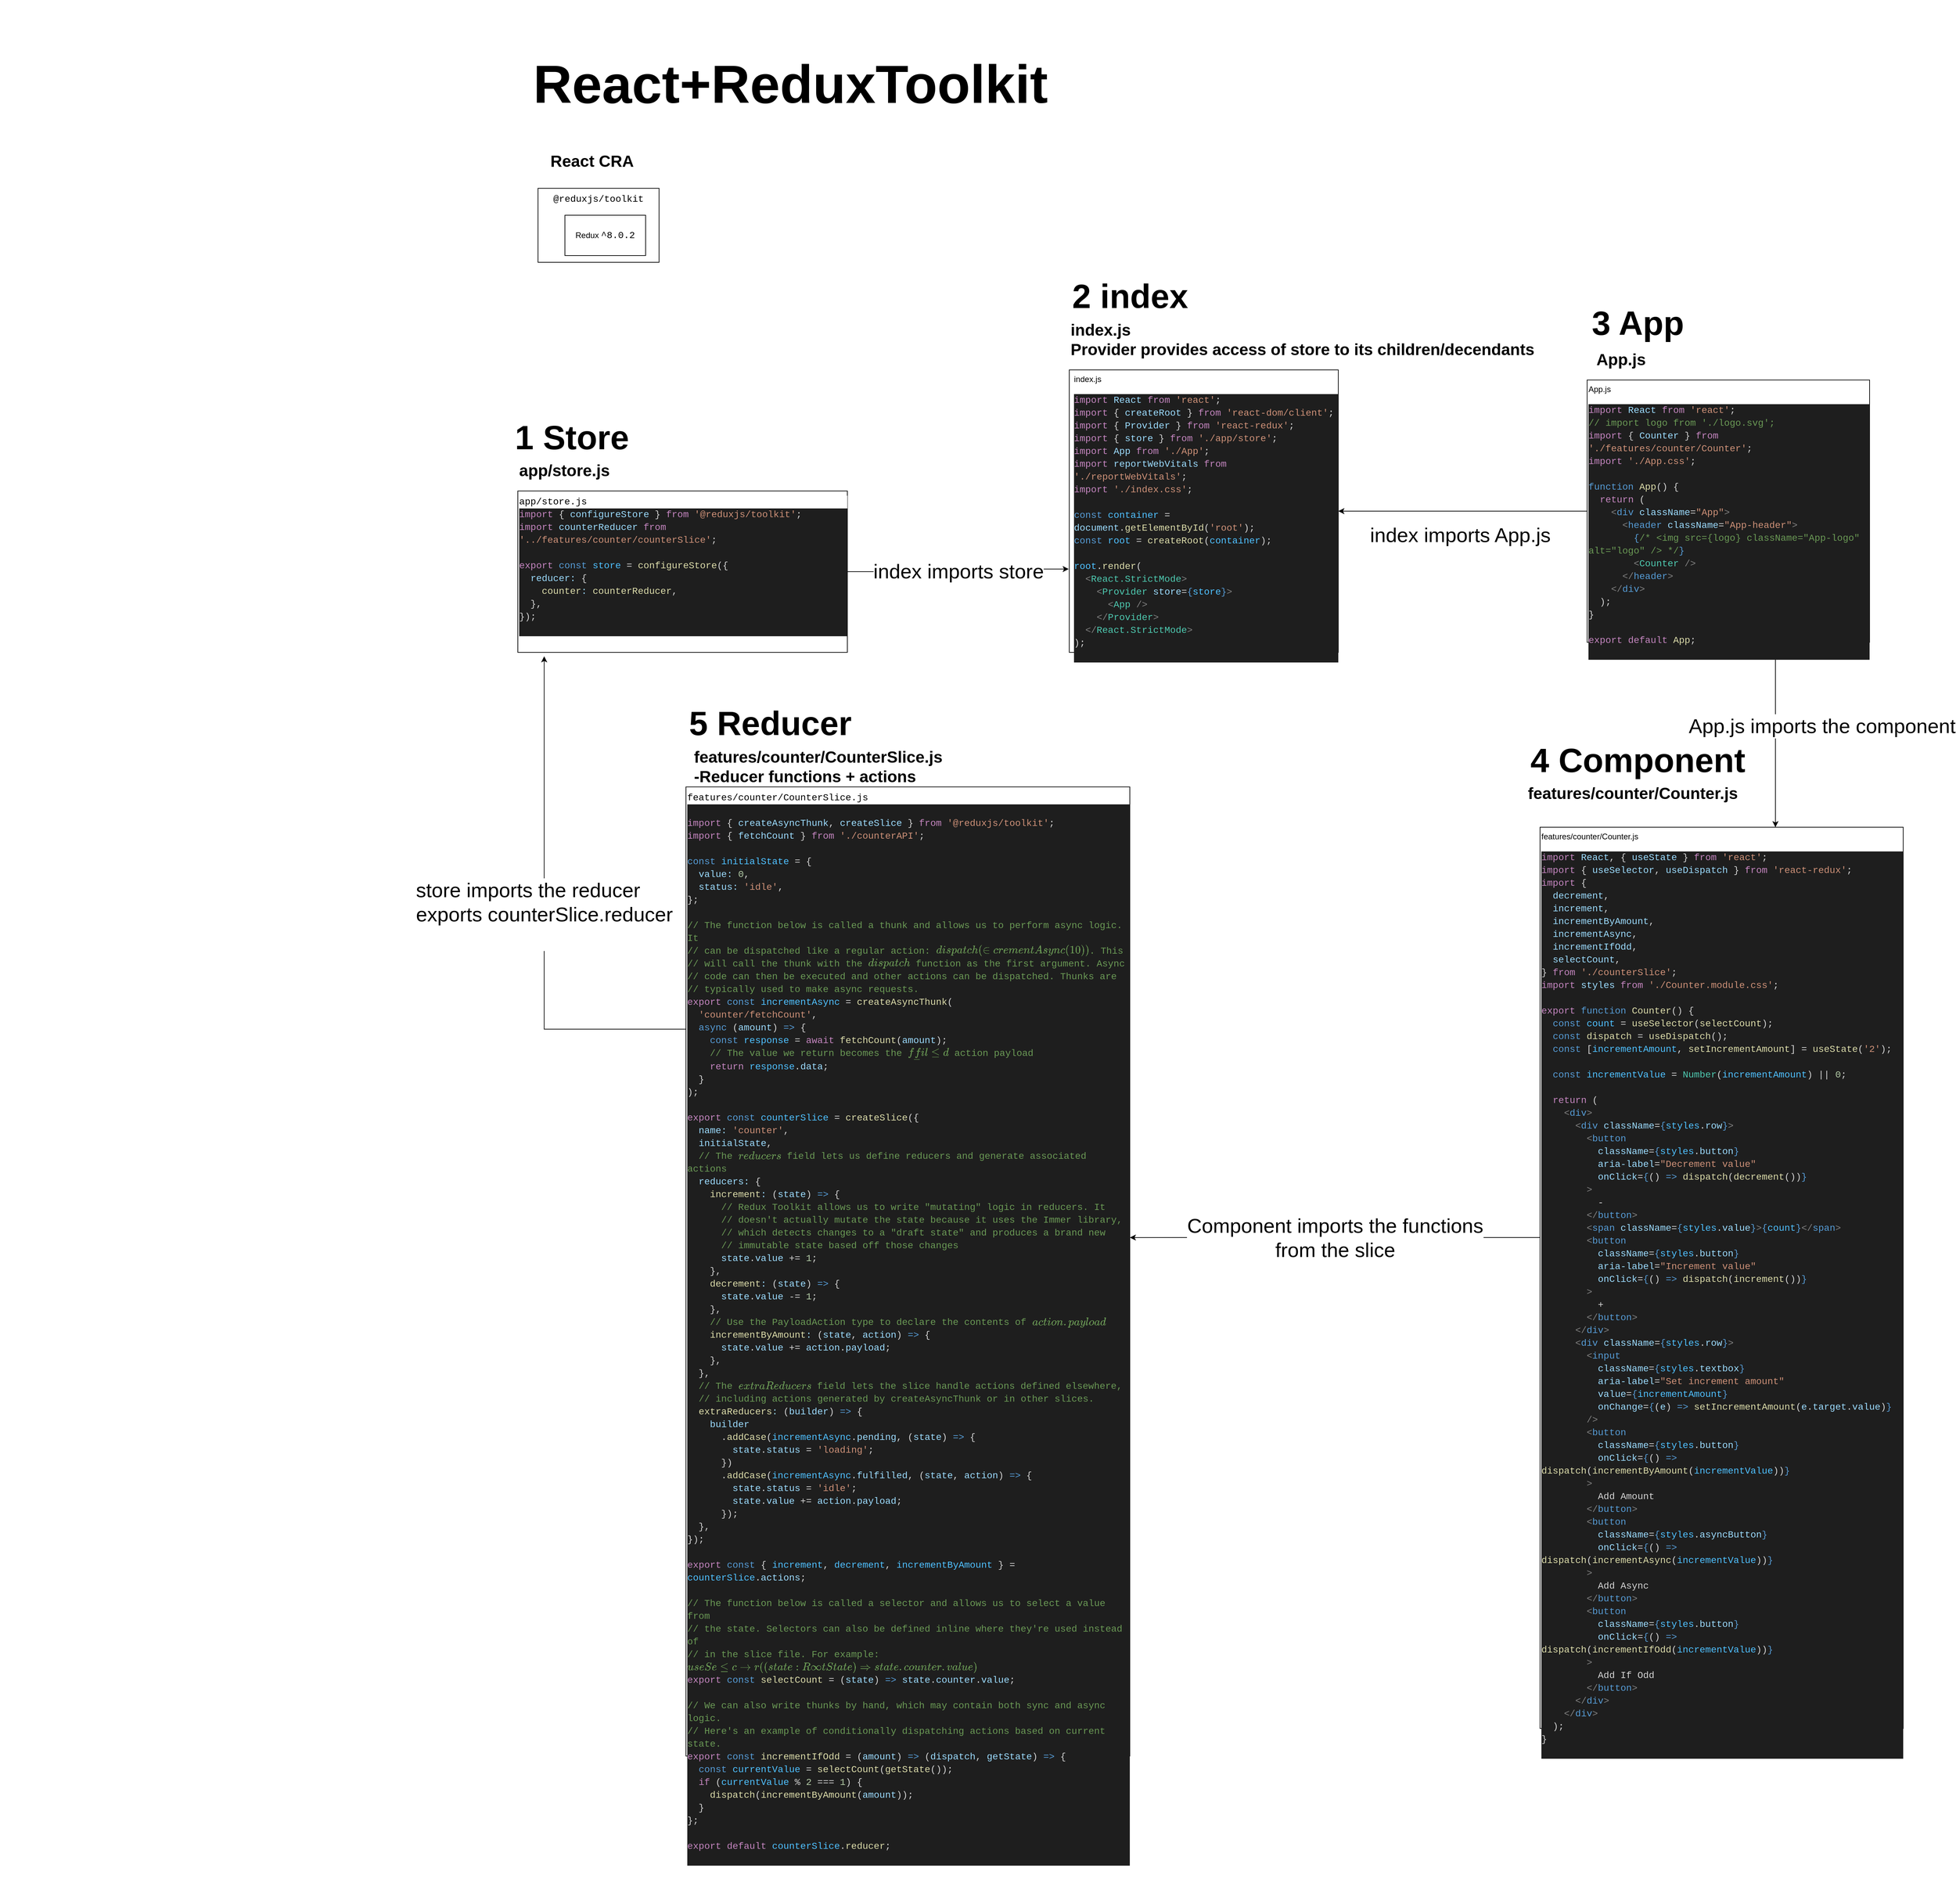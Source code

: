 <mxfile version="20.3.0" type="device"><diagram id="AkKhJlHCNJwqm_19Wb8n" name="Page-1"><mxGraphModel dx="6010" dy="3237" grid="1" gridSize="10" guides="1" tooltips="1" connect="1" arrows="1" fold="1" page="1" pageScale="1" pageWidth="850" pageHeight="1100" math="0" shadow="0"><root><mxCell id="0"/><mxCell id="1" parent="0"/><mxCell id="eiLhoQAPdEOSG7KWL-Yc-6" value="&lt;font style=&quot;font-size: 30px;&quot;&gt;index imports App.js&lt;/font&gt;" style="edgeStyle=orthogonalEdgeStyle;rounded=0;orthogonalLoop=1;jettySize=auto;html=1;startArrow=classic;startFill=1;endArrow=none;endFill=0;" parent="1" source="cc8IfsQNytGJrYpBVZ3m-1" target="eiLhoQAPdEOSG7KWL-Yc-4" edge="1"><mxGeometry x="-0.017" y="-35" relative="1" as="geometry"><mxPoint x="-1" as="offset"/></mxGeometry></mxCell><mxCell id="cc8IfsQNytGJrYpBVZ3m-1" value="index.js&lt;br&gt;&lt;br&gt;&lt;div style=&quot;color: rgb(212, 212, 212); background-color: rgb(30, 30, 30); font-family: Consolas, &amp;quot;Courier New&amp;quot;, monospace; font-size: 14px; line-height: 19px;&quot;&gt;&lt;div&gt;&lt;span style=&quot;color: #c586c0;&quot;&gt;import&lt;/span&gt; &lt;span style=&quot;color: #9cdcfe;&quot;&gt;React&lt;/span&gt; &lt;span style=&quot;color: #c586c0;&quot;&gt;from&lt;/span&gt; &lt;span style=&quot;color: #ce9178;&quot;&gt;'react'&lt;/span&gt;;&lt;/div&gt;&lt;div&gt;&lt;span style=&quot;color: #c586c0;&quot;&gt;import&lt;/span&gt; { &lt;span style=&quot;color: #9cdcfe;&quot;&gt;createRoot&lt;/span&gt; } &lt;span style=&quot;color: #c586c0;&quot;&gt;from&lt;/span&gt; &lt;span style=&quot;color: #ce9178;&quot;&gt;'react-dom/client'&lt;/span&gt;;&lt;/div&gt;&lt;div&gt;&lt;span style=&quot;color: #c586c0;&quot;&gt;import&lt;/span&gt; { &lt;span style=&quot;color: #9cdcfe;&quot;&gt;Provider&lt;/span&gt; } &lt;span style=&quot;color: #c586c0;&quot;&gt;from&lt;/span&gt; &lt;span style=&quot;color: #ce9178;&quot;&gt;'react-redux'&lt;/span&gt;;&lt;/div&gt;&lt;div&gt;&lt;span style=&quot;color: #c586c0;&quot;&gt;import&lt;/span&gt; { &lt;span style=&quot;color: #9cdcfe;&quot;&gt;store&lt;/span&gt; } &lt;span style=&quot;color: #c586c0;&quot;&gt;from&lt;/span&gt; &lt;span style=&quot;color: #ce9178;&quot;&gt;'./app/store'&lt;/span&gt;;&lt;/div&gt;&lt;div&gt;&lt;span style=&quot;color: #c586c0;&quot;&gt;import&lt;/span&gt; &lt;span style=&quot;color: #9cdcfe;&quot;&gt;App&lt;/span&gt; &lt;span style=&quot;color: #c586c0;&quot;&gt;from&lt;/span&gt; &lt;span style=&quot;color: #ce9178;&quot;&gt;'./App'&lt;/span&gt;;&lt;/div&gt;&lt;div&gt;&lt;span style=&quot;color: #c586c0;&quot;&gt;import&lt;/span&gt; &lt;span style=&quot;color: #9cdcfe;&quot;&gt;reportWebVitals&lt;/span&gt; &lt;span style=&quot;color: #c586c0;&quot;&gt;from&lt;/span&gt; &lt;span style=&quot;color: #ce9178;&quot;&gt;'./reportWebVitals'&lt;/span&gt;;&lt;/div&gt;&lt;div&gt;&lt;span style=&quot;color: #c586c0;&quot;&gt;import&lt;/span&gt; &lt;span style=&quot;color: #ce9178;&quot;&gt;'./index.css'&lt;/span&gt;;&lt;/div&gt;&lt;br&gt;&lt;div&gt;&lt;span style=&quot;color: #569cd6;&quot;&gt;const&lt;/span&gt; &lt;span style=&quot;color: #4fc1ff;&quot;&gt;container&lt;/span&gt; = &lt;span style=&quot;color: #9cdcfe;&quot;&gt;document&lt;/span&gt;.&lt;span style=&quot;color: #dcdcaa;&quot;&gt;getElementById&lt;/span&gt;(&lt;span style=&quot;color: #ce9178;&quot;&gt;'root'&lt;/span&gt;);&lt;/div&gt;&lt;div&gt;&lt;span style=&quot;color: #569cd6;&quot;&gt;const&lt;/span&gt; &lt;span style=&quot;color: #4fc1ff;&quot;&gt;root&lt;/span&gt; = &lt;span style=&quot;color: #dcdcaa;&quot;&gt;createRoot&lt;/span&gt;(&lt;span style=&quot;color: #4fc1ff;&quot;&gt;container&lt;/span&gt;);&lt;/div&gt;&lt;br&gt;&lt;div&gt;&lt;span style=&quot;color: #4fc1ff;&quot;&gt;root&lt;/span&gt;.&lt;span style=&quot;color: #dcdcaa;&quot;&gt;render&lt;/span&gt;(&lt;/div&gt;&lt;div&gt;&amp;nbsp; &lt;span style=&quot;color: #808080;&quot;&gt;&amp;lt;&lt;/span&gt;&lt;span style=&quot;color: #4ec9b0;&quot;&gt;React.StrictMode&lt;/span&gt;&lt;span style=&quot;color: #808080;&quot;&gt;&amp;gt;&lt;/span&gt;&lt;/div&gt;&lt;div&gt;&amp;nbsp; &amp;nbsp; &lt;span style=&quot;color: #808080;&quot;&gt;&amp;lt;&lt;/span&gt;&lt;span style=&quot;color: #4ec9b0;&quot;&gt;Provider&lt;/span&gt; &lt;span style=&quot;color: #9cdcfe;&quot;&gt;store&lt;/span&gt;=&lt;span style=&quot;color: #569cd6;&quot;&gt;{&lt;/span&gt;&lt;span style=&quot;color: #4fc1ff;&quot;&gt;store&lt;/span&gt;&lt;span style=&quot;color: #569cd6;&quot;&gt;}&lt;/span&gt;&lt;span style=&quot;color: #808080;&quot;&gt;&amp;gt;&lt;/span&gt;&lt;/div&gt;&lt;div&gt;&amp;nbsp; &amp;nbsp; &amp;nbsp; &lt;span style=&quot;color: #808080;&quot;&gt;&amp;lt;&lt;/span&gt;&lt;span style=&quot;color: #4ec9b0;&quot;&gt;App&lt;/span&gt; &lt;span style=&quot;color: #808080;&quot;&gt;/&amp;gt;&lt;/span&gt;&lt;/div&gt;&lt;div&gt;&amp;nbsp; &amp;nbsp; &lt;span style=&quot;color: #808080;&quot;&gt;&amp;lt;/&lt;/span&gt;&lt;span style=&quot;color: #4ec9b0;&quot;&gt;Provider&lt;/span&gt;&lt;span style=&quot;color: #808080;&quot;&gt;&amp;gt;&lt;/span&gt;&lt;/div&gt;&lt;div&gt;&amp;nbsp; &lt;span style=&quot;color: #808080;&quot;&gt;&amp;lt;/&lt;/span&gt;&lt;span style=&quot;color: #4ec9b0;&quot;&gt;React.StrictMode&lt;/span&gt;&lt;span style=&quot;color: #808080;&quot;&gt;&amp;gt;&lt;/span&gt;&lt;/div&gt;&lt;div&gt;);&lt;/div&gt;&lt;br&gt;&lt;/div&gt;" style="rounded=0;whiteSpace=wrap;html=1;verticalAlign=top;align=left;spacingLeft=5;" parent="1" vertex="1"><mxGeometry x="-630" y="350" width="400" height="420" as="geometry"/></mxCell><mxCell id="eiLhoQAPdEOSG7KWL-Yc-8" value="&lt;font style=&quot;font-size: 30px;&quot;&gt;App.js imports the component&lt;/font&gt;" style="edgeStyle=orthogonalEdgeStyle;rounded=0;orthogonalLoop=1;jettySize=auto;html=1;exitX=0.652;exitY=1.001;exitDx=0;exitDy=0;exitPerimeter=0;" parent="1" source="eiLhoQAPdEOSG7KWL-Yc-4" target="eiLhoQAPdEOSG7KWL-Yc-7" edge="1"><mxGeometry x="-0.081" y="69" relative="1" as="geometry"><mxPoint x="200" y="770" as="sourcePoint"/><mxPoint x="200" y="870" as="targetPoint"/><Array as="points"><mxPoint x="420" y="760"/></Array><mxPoint y="1" as="offset"/></mxGeometry></mxCell><mxCell id="eiLhoQAPdEOSG7KWL-Yc-4" value="App.js&lt;br&gt;&lt;br&gt;&lt;div style=&quot;color: rgb(212, 212, 212); background-color: rgb(30, 30, 30); font-family: Consolas, &amp;quot;Courier New&amp;quot;, monospace; font-weight: normal; font-size: 14px; line-height: 19px;&quot;&gt;&lt;div&gt;&lt;span style=&quot;color: #c586c0;&quot;&gt;import&lt;/span&gt;&lt;span style=&quot;color: #d4d4d4;&quot;&gt; &lt;/span&gt;&lt;span style=&quot;color: #9cdcfe;&quot;&gt;React&lt;/span&gt;&lt;span style=&quot;color: #d4d4d4;&quot;&gt; &lt;/span&gt;&lt;span style=&quot;color: #c586c0;&quot;&gt;from&lt;/span&gt;&lt;span style=&quot;color: #d4d4d4;&quot;&gt; &lt;/span&gt;&lt;span style=&quot;color: #ce9178;&quot;&gt;'react'&lt;/span&gt;&lt;span style=&quot;color: #d4d4d4;&quot;&gt;;&lt;/span&gt;&lt;/div&gt;&lt;div&gt;&lt;span style=&quot;color: #6a9955;&quot;&gt;// import logo from './logo.svg';&lt;/span&gt;&lt;/div&gt;&lt;div&gt;&lt;span style=&quot;color: #c586c0;&quot;&gt;import&lt;/span&gt;&lt;span style=&quot;color: #d4d4d4;&quot;&gt; { &lt;/span&gt;&lt;span style=&quot;color: #9cdcfe;&quot;&gt;Counter&lt;/span&gt;&lt;span style=&quot;color: #d4d4d4;&quot;&gt; } &lt;/span&gt;&lt;span style=&quot;color: #c586c0;&quot;&gt;from&lt;/span&gt;&lt;span style=&quot;color: #d4d4d4;&quot;&gt; &lt;/span&gt;&lt;span style=&quot;color: #ce9178;&quot;&gt;'./features/counter/Counter'&lt;/span&gt;&lt;span style=&quot;color: #d4d4d4;&quot;&gt;;&lt;/span&gt;&lt;/div&gt;&lt;div&gt;&lt;span style=&quot;color: #c586c0;&quot;&gt;import&lt;/span&gt;&lt;span style=&quot;color: #d4d4d4;&quot;&gt; &lt;/span&gt;&lt;span style=&quot;color: #ce9178;&quot;&gt;'./App.css'&lt;/span&gt;&lt;span style=&quot;color: #d4d4d4;&quot;&gt;;&lt;/span&gt;&lt;/div&gt;&lt;br&gt;&lt;div&gt;&lt;span style=&quot;color: #569cd6;&quot;&gt;function&lt;/span&gt;&lt;span style=&quot;color: #d4d4d4;&quot;&gt; &lt;/span&gt;&lt;span style=&quot;color: #dcdcaa;&quot;&gt;App&lt;/span&gt;&lt;span style=&quot;color: #d4d4d4;&quot;&gt;() {&lt;/span&gt;&lt;/div&gt;&lt;div&gt;&lt;span style=&quot;color: #d4d4d4;&quot;&gt;&amp;nbsp; &lt;/span&gt;&lt;span style=&quot;color: #c586c0;&quot;&gt;return&lt;/span&gt;&lt;span style=&quot;color: #d4d4d4;&quot;&gt; (&lt;/span&gt;&lt;/div&gt;&lt;div&gt;&lt;span style=&quot;color: #d4d4d4;&quot;&gt;&amp;nbsp; &amp;nbsp; &lt;/span&gt;&lt;span style=&quot;color: #808080;&quot;&gt;&amp;lt;&lt;/span&gt;&lt;span style=&quot;color: #569cd6;&quot;&gt;div&lt;/span&gt;&lt;span style=&quot;color: #d4d4d4;&quot;&gt; &lt;/span&gt;&lt;span style=&quot;color: #9cdcfe;&quot;&gt;className&lt;/span&gt;&lt;span style=&quot;color: #d4d4d4;&quot;&gt;=&lt;/span&gt;&lt;span style=&quot;color: #ce9178;&quot;&gt;&quot;App&quot;&lt;/span&gt;&lt;span style=&quot;color: #808080;&quot;&gt;&amp;gt;&lt;/span&gt;&lt;/div&gt;&lt;div&gt;&lt;span style=&quot;color: #d4d4d4;&quot;&gt;&amp;nbsp; &amp;nbsp; &amp;nbsp; &lt;/span&gt;&lt;span style=&quot;color: #808080;&quot;&gt;&amp;lt;&lt;/span&gt;&lt;span style=&quot;color: #569cd6;&quot;&gt;header&lt;/span&gt;&lt;span style=&quot;color: #d4d4d4;&quot;&gt; &lt;/span&gt;&lt;span style=&quot;color: #9cdcfe;&quot;&gt;className&lt;/span&gt;&lt;span style=&quot;color: #d4d4d4;&quot;&gt;=&lt;/span&gt;&lt;span style=&quot;color: #ce9178;&quot;&gt;&quot;App-header&quot;&lt;/span&gt;&lt;span style=&quot;color: #808080;&quot;&gt;&amp;gt;&lt;/span&gt;&lt;/div&gt;&lt;div&gt;&lt;span style=&quot;color: #d4d4d4;&quot;&gt;&amp;nbsp; &amp;nbsp; &amp;nbsp; &amp;nbsp; &lt;/span&gt;&lt;span style=&quot;color: #569cd6;&quot;&gt;{&lt;/span&gt;&lt;span style=&quot;color: #6a9955;&quot;&gt;/* &amp;lt;img src={logo} className=&quot;App-logo&quot; alt=&quot;logo&quot; /&amp;gt; */&lt;/span&gt;&lt;span style=&quot;color: #569cd6;&quot;&gt;}&lt;/span&gt;&lt;/div&gt;&lt;div&gt;&lt;span style=&quot;color: #d4d4d4;&quot;&gt;&amp;nbsp; &amp;nbsp; &amp;nbsp; &amp;nbsp; &lt;/span&gt;&lt;span style=&quot;color: #808080;&quot;&gt;&amp;lt;&lt;/span&gt;&lt;span style=&quot;color: #4ec9b0;&quot;&gt;Counter&lt;/span&gt;&lt;span style=&quot;color: #d4d4d4;&quot;&gt; &lt;/span&gt;&lt;span style=&quot;color: #808080;&quot;&gt;/&amp;gt;&lt;/span&gt;&lt;/div&gt;&lt;div&gt;&lt;span style=&quot;color: #d4d4d4;&quot;&gt;&amp;nbsp; &amp;nbsp; &amp;nbsp; &lt;/span&gt;&lt;span style=&quot;color: #808080;&quot;&gt;&amp;lt;/&lt;/span&gt;&lt;span style=&quot;color: #569cd6;&quot;&gt;header&lt;/span&gt;&lt;span style=&quot;color: #808080;&quot;&gt;&amp;gt;&lt;/span&gt;&lt;/div&gt;&lt;div&gt;&lt;span style=&quot;color: #d4d4d4;&quot;&gt;&amp;nbsp; &amp;nbsp; &lt;/span&gt;&lt;span style=&quot;color: #808080;&quot;&gt;&amp;lt;/&lt;/span&gt;&lt;span style=&quot;color: #569cd6;&quot;&gt;div&lt;/span&gt;&lt;span style=&quot;color: #808080;&quot;&gt;&amp;gt;&lt;/span&gt;&lt;/div&gt;&lt;div&gt;&lt;span style=&quot;color: #d4d4d4;&quot;&gt;&amp;nbsp; );&lt;/span&gt;&lt;/div&gt;&lt;div&gt;&lt;span style=&quot;color: #d4d4d4;&quot;&gt;}&lt;/span&gt;&lt;/div&gt;&lt;br&gt;&lt;div&gt;&lt;span style=&quot;color: #c586c0;&quot;&gt;export&lt;/span&gt;&lt;span style=&quot;color: #d4d4d4;&quot;&gt; &lt;/span&gt;&lt;span style=&quot;color: #c586c0;&quot;&gt;default&lt;/span&gt;&lt;span style=&quot;color: #d4d4d4;&quot;&gt; &lt;/span&gt;&lt;span style=&quot;color: #dcdcaa;&quot;&gt;App&lt;/span&gt;&lt;span style=&quot;color: #d4d4d4;&quot;&gt;;&lt;/span&gt;&lt;/div&gt;&lt;br&gt;&lt;/div&gt;&lt;br&gt;" style="rounded=0;whiteSpace=wrap;html=1;align=left;verticalAlign=top;horizontal=1;" parent="1" vertex="1"><mxGeometry x="140" y="365" width="420" height="390" as="geometry"/></mxCell><mxCell id="eiLhoQAPdEOSG7KWL-Yc-11" value="&lt;font style=&quot;font-size: 30px;&quot;&gt;Component imports the functions&lt;br&gt;from the slice&lt;br&gt;&lt;/font&gt;" style="edgeStyle=orthogonalEdgeStyle;rounded=0;orthogonalLoop=1;jettySize=auto;html=1;fontColor=#000000;entryX=1;entryY=0.465;entryDx=0;entryDy=0;entryPerimeter=0;" parent="1" source="eiLhoQAPdEOSG7KWL-Yc-7" target="eiLhoQAPdEOSG7KWL-Yc-9" edge="1"><mxGeometry relative="1" as="geometry"><mxPoint x="-330" y="1680" as="targetPoint"/><Array as="points"><mxPoint x="-20" y="1640"/><mxPoint x="-20" y="1640"/></Array></mxGeometry></mxCell><mxCell id="eiLhoQAPdEOSG7KWL-Yc-7" value="features/counter/Counter.js&lt;br&gt;&lt;br&gt;&lt;div style=&quot;color: rgb(212, 212, 212); background-color: rgb(30, 30, 30); font-family: Consolas, &amp;quot;Courier New&amp;quot;, monospace; font-size: 14px; line-height: 19px;&quot;&gt;&lt;div&gt;&lt;span style=&quot;color: #c586c0;&quot;&gt;import&lt;/span&gt; &lt;span style=&quot;color: #9cdcfe;&quot;&gt;React&lt;/span&gt;, { &lt;span style=&quot;color: #9cdcfe;&quot;&gt;useState&lt;/span&gt; } &lt;span style=&quot;color: #c586c0;&quot;&gt;from&lt;/span&gt; &lt;span style=&quot;color: #ce9178;&quot;&gt;'react'&lt;/span&gt;;&lt;/div&gt;&lt;div&gt;&lt;span style=&quot;color: #c586c0;&quot;&gt;import&lt;/span&gt; { &lt;span style=&quot;color: #9cdcfe;&quot;&gt;useSelector&lt;/span&gt;, &lt;span style=&quot;color: #9cdcfe;&quot;&gt;useDispatch&lt;/span&gt; } &lt;span style=&quot;color: #c586c0;&quot;&gt;from&lt;/span&gt; &lt;span style=&quot;color: #ce9178;&quot;&gt;'react-redux'&lt;/span&gt;;&lt;/div&gt;&lt;div&gt;&lt;span style=&quot;color: #c586c0;&quot;&gt;import&lt;/span&gt; {&lt;/div&gt;&lt;div&gt;&amp;nbsp; &lt;span style=&quot;color: #9cdcfe;&quot;&gt;decrement&lt;/span&gt;,&lt;/div&gt;&lt;div&gt;&amp;nbsp; &lt;span style=&quot;color: #9cdcfe;&quot;&gt;increment&lt;/span&gt;,&lt;/div&gt;&lt;div&gt;&amp;nbsp; &lt;span style=&quot;color: #9cdcfe;&quot;&gt;incrementByAmount&lt;/span&gt;,&lt;/div&gt;&lt;div&gt;&amp;nbsp; &lt;span style=&quot;color: #9cdcfe;&quot;&gt;incrementAsync&lt;/span&gt;,&lt;/div&gt;&lt;div&gt;&amp;nbsp; &lt;span style=&quot;color: #9cdcfe;&quot;&gt;incrementIfOdd&lt;/span&gt;,&lt;/div&gt;&lt;div&gt;&amp;nbsp; &lt;span style=&quot;color: #9cdcfe;&quot;&gt;selectCount&lt;/span&gt;,&lt;/div&gt;&lt;div&gt;} &lt;span style=&quot;color: #c586c0;&quot;&gt;from&lt;/span&gt; &lt;span style=&quot;color: #ce9178;&quot;&gt;'./counterSlice'&lt;/span&gt;;&lt;/div&gt;&lt;div&gt;&lt;span style=&quot;color: #c586c0;&quot;&gt;import&lt;/span&gt; &lt;span style=&quot;color: #9cdcfe;&quot;&gt;styles&lt;/span&gt; &lt;span style=&quot;color: #c586c0;&quot;&gt;from&lt;/span&gt; &lt;span style=&quot;color: #ce9178;&quot;&gt;'./Counter.module.css'&lt;/span&gt;;&lt;/div&gt;&lt;br&gt;&lt;div&gt;&lt;span style=&quot;color: #c586c0;&quot;&gt;export&lt;/span&gt; &lt;span style=&quot;color: #569cd6;&quot;&gt;function&lt;/span&gt; &lt;span style=&quot;color: #dcdcaa;&quot;&gt;Counter&lt;/span&gt;() {&lt;/div&gt;&lt;div&gt;&amp;nbsp; &lt;span style=&quot;color: #569cd6;&quot;&gt;const&lt;/span&gt; &lt;span style=&quot;color: #4fc1ff;&quot;&gt;count&lt;/span&gt; = &lt;span style=&quot;color: #dcdcaa;&quot;&gt;useSelector&lt;/span&gt;(&lt;span style=&quot;color: #dcdcaa;&quot;&gt;selectCount&lt;/span&gt;);&lt;/div&gt;&lt;div&gt;&amp;nbsp; &lt;span style=&quot;color: #569cd6;&quot;&gt;const&lt;/span&gt; &lt;span style=&quot;color: #dcdcaa;&quot;&gt;dispatch&lt;/span&gt; = &lt;span style=&quot;color: #dcdcaa;&quot;&gt;useDispatch&lt;/span&gt;();&lt;/div&gt;&lt;div&gt;&amp;nbsp; &lt;span style=&quot;color: #569cd6;&quot;&gt;const&lt;/span&gt; [&lt;span style=&quot;color: #4fc1ff;&quot;&gt;incrementAmount&lt;/span&gt;, &lt;span style=&quot;color: #dcdcaa;&quot;&gt;setIncrementAmount&lt;/span&gt;] = &lt;span style=&quot;color: #dcdcaa;&quot;&gt;useState&lt;/span&gt;(&lt;span style=&quot;color: #ce9178;&quot;&gt;'2'&lt;/span&gt;);&lt;/div&gt;&lt;br&gt;&lt;div&gt;&amp;nbsp; &lt;span style=&quot;color: #569cd6;&quot;&gt;const&lt;/span&gt; &lt;span style=&quot;color: #4fc1ff;&quot;&gt;incrementValue&lt;/span&gt; = &lt;span style=&quot;color: #4ec9b0;&quot;&gt;Number&lt;/span&gt;(&lt;span style=&quot;color: #4fc1ff;&quot;&gt;incrementAmount&lt;/span&gt;) || &lt;span style=&quot;color: #b5cea8;&quot;&gt;0&lt;/span&gt;;&lt;/div&gt;&lt;br&gt;&lt;div&gt;&amp;nbsp; &lt;span style=&quot;color: #c586c0;&quot;&gt;return&lt;/span&gt; (&lt;/div&gt;&lt;div&gt;&amp;nbsp; &amp;nbsp; &lt;span style=&quot;color: #808080;&quot;&gt;&amp;lt;&lt;/span&gt;&lt;span style=&quot;color: #569cd6;&quot;&gt;div&lt;/span&gt;&lt;span style=&quot;color: #808080;&quot;&gt;&amp;gt;&lt;/span&gt;&lt;/div&gt;&lt;div&gt;&amp;nbsp; &amp;nbsp; &amp;nbsp; &lt;span style=&quot;color: #808080;&quot;&gt;&amp;lt;&lt;/span&gt;&lt;span style=&quot;color: #569cd6;&quot;&gt;div&lt;/span&gt; &lt;span style=&quot;color: #9cdcfe;&quot;&gt;className&lt;/span&gt;=&lt;span style=&quot;color: #569cd6;&quot;&gt;{&lt;/span&gt;&lt;span style=&quot;color: #4fc1ff;&quot;&gt;styles&lt;/span&gt;.&lt;span style=&quot;color: #9cdcfe;&quot;&gt;row&lt;/span&gt;&lt;span style=&quot;color: #569cd6;&quot;&gt;}&lt;/span&gt;&lt;span style=&quot;color: #808080;&quot;&gt;&amp;gt;&lt;/span&gt;&lt;/div&gt;&lt;div&gt;&amp;nbsp; &amp;nbsp; &amp;nbsp; &amp;nbsp; &lt;span style=&quot;color: #808080;&quot;&gt;&amp;lt;&lt;/span&gt;&lt;span style=&quot;color: #569cd6;&quot;&gt;button&lt;/span&gt;&lt;/div&gt;&lt;div&gt;&amp;nbsp; &amp;nbsp; &amp;nbsp; &amp;nbsp; &amp;nbsp; &lt;span style=&quot;color: #9cdcfe;&quot;&gt;className&lt;/span&gt;=&lt;span style=&quot;color: #569cd6;&quot;&gt;{&lt;/span&gt;&lt;span style=&quot;color: #4fc1ff;&quot;&gt;styles&lt;/span&gt;.&lt;span style=&quot;color: #9cdcfe;&quot;&gt;button&lt;/span&gt;&lt;span style=&quot;color: #569cd6;&quot;&gt;}&lt;/span&gt;&lt;/div&gt;&lt;div&gt;&amp;nbsp; &amp;nbsp; &amp;nbsp; &amp;nbsp; &amp;nbsp; &lt;span style=&quot;color: #9cdcfe;&quot;&gt;aria-label&lt;/span&gt;=&lt;span style=&quot;color: #ce9178;&quot;&gt;&quot;Decrement value&quot;&lt;/span&gt;&lt;/div&gt;&lt;div&gt;&amp;nbsp; &amp;nbsp; &amp;nbsp; &amp;nbsp; &amp;nbsp; &lt;span style=&quot;color: #9cdcfe;&quot;&gt;onClick&lt;/span&gt;=&lt;span style=&quot;color: #569cd6;&quot;&gt;{&lt;/span&gt;() &lt;span style=&quot;color: #569cd6;&quot;&gt;=&amp;gt;&lt;/span&gt; &lt;span style=&quot;color: #dcdcaa;&quot;&gt;dispatch&lt;/span&gt;(&lt;span style=&quot;color: #dcdcaa;&quot;&gt;decrement&lt;/span&gt;())&lt;span style=&quot;color: #569cd6;&quot;&gt;}&lt;/span&gt;&lt;/div&gt;&lt;div&gt;&amp;nbsp; &amp;nbsp; &amp;nbsp; &amp;nbsp; &lt;span style=&quot;color: #808080;&quot;&gt;&amp;gt;&lt;/span&gt;&lt;/div&gt;&lt;div&gt;&amp;nbsp; &amp;nbsp; &amp;nbsp; &amp;nbsp; &amp;nbsp; -&lt;/div&gt;&lt;div&gt;&amp;nbsp; &amp;nbsp; &amp;nbsp; &amp;nbsp; &lt;span style=&quot;color: #808080;&quot;&gt;&amp;lt;/&lt;/span&gt;&lt;span style=&quot;color: #569cd6;&quot;&gt;button&lt;/span&gt;&lt;span style=&quot;color: #808080;&quot;&gt;&amp;gt;&lt;/span&gt;&lt;/div&gt;&lt;div&gt;&amp;nbsp; &amp;nbsp; &amp;nbsp; &amp;nbsp; &lt;span style=&quot;color: #808080;&quot;&gt;&amp;lt;&lt;/span&gt;&lt;span style=&quot;color: #569cd6;&quot;&gt;span&lt;/span&gt; &lt;span style=&quot;color: #9cdcfe;&quot;&gt;className&lt;/span&gt;=&lt;span style=&quot;color: #569cd6;&quot;&gt;{&lt;/span&gt;&lt;span style=&quot;color: #4fc1ff;&quot;&gt;styles&lt;/span&gt;.&lt;span style=&quot;color: #9cdcfe;&quot;&gt;value&lt;/span&gt;&lt;span style=&quot;color: #569cd6;&quot;&gt;}&lt;/span&gt;&lt;span style=&quot;color: #808080;&quot;&gt;&amp;gt;&lt;/span&gt;&lt;span style=&quot;color: #569cd6;&quot;&gt;{&lt;/span&gt;&lt;span style=&quot;color: #4fc1ff;&quot;&gt;count&lt;/span&gt;&lt;span style=&quot;color: #569cd6;&quot;&gt;}&lt;/span&gt;&lt;span style=&quot;color: #808080;&quot;&gt;&amp;lt;/&lt;/span&gt;&lt;span style=&quot;color: #569cd6;&quot;&gt;span&lt;/span&gt;&lt;span style=&quot;color: #808080;&quot;&gt;&amp;gt;&lt;/span&gt;&lt;/div&gt;&lt;div&gt;&amp;nbsp; &amp;nbsp; &amp;nbsp; &amp;nbsp; &lt;span style=&quot;color: #808080;&quot;&gt;&amp;lt;&lt;/span&gt;&lt;span style=&quot;color: #569cd6;&quot;&gt;button&lt;/span&gt;&lt;/div&gt;&lt;div&gt;&amp;nbsp; &amp;nbsp; &amp;nbsp; &amp;nbsp; &amp;nbsp; &lt;span style=&quot;color: #9cdcfe;&quot;&gt;className&lt;/span&gt;=&lt;span style=&quot;color: #569cd6;&quot;&gt;{&lt;/span&gt;&lt;span style=&quot;color: #4fc1ff;&quot;&gt;styles&lt;/span&gt;.&lt;span style=&quot;color: #9cdcfe;&quot;&gt;button&lt;/span&gt;&lt;span style=&quot;color: #569cd6;&quot;&gt;}&lt;/span&gt;&lt;/div&gt;&lt;div&gt;&amp;nbsp; &amp;nbsp; &amp;nbsp; &amp;nbsp; &amp;nbsp; &lt;span style=&quot;color: #9cdcfe;&quot;&gt;aria-label&lt;/span&gt;=&lt;span style=&quot;color: #ce9178;&quot;&gt;&quot;Increment value&quot;&lt;/span&gt;&lt;/div&gt;&lt;div&gt;&amp;nbsp; &amp;nbsp; &amp;nbsp; &amp;nbsp; &amp;nbsp; &lt;span style=&quot;color: #9cdcfe;&quot;&gt;onClick&lt;/span&gt;=&lt;span style=&quot;color: #569cd6;&quot;&gt;{&lt;/span&gt;() &lt;span style=&quot;color: #569cd6;&quot;&gt;=&amp;gt;&lt;/span&gt; &lt;span style=&quot;color: #dcdcaa;&quot;&gt;dispatch&lt;/span&gt;(&lt;span style=&quot;color: #dcdcaa;&quot;&gt;increment&lt;/span&gt;())&lt;span style=&quot;color: #569cd6;&quot;&gt;}&lt;/span&gt;&lt;/div&gt;&lt;div&gt;&amp;nbsp; &amp;nbsp; &amp;nbsp; &amp;nbsp; &lt;span style=&quot;color: #808080;&quot;&gt;&amp;gt;&lt;/span&gt;&lt;/div&gt;&lt;div&gt;&amp;nbsp; &amp;nbsp; &amp;nbsp; &amp;nbsp; &amp;nbsp; +&lt;/div&gt;&lt;div&gt;&amp;nbsp; &amp;nbsp; &amp;nbsp; &amp;nbsp; &lt;span style=&quot;color: #808080;&quot;&gt;&amp;lt;/&lt;/span&gt;&lt;span style=&quot;color: #569cd6;&quot;&gt;button&lt;/span&gt;&lt;span style=&quot;color: #808080;&quot;&gt;&amp;gt;&lt;/span&gt;&lt;/div&gt;&lt;div&gt;&amp;nbsp; &amp;nbsp; &amp;nbsp; &lt;span style=&quot;color: #808080;&quot;&gt;&amp;lt;/&lt;/span&gt;&lt;span style=&quot;color: #569cd6;&quot;&gt;div&lt;/span&gt;&lt;span style=&quot;color: #808080;&quot;&gt;&amp;gt;&lt;/span&gt;&lt;/div&gt;&lt;div&gt;&amp;nbsp; &amp;nbsp; &amp;nbsp; &lt;span style=&quot;color: #808080;&quot;&gt;&amp;lt;&lt;/span&gt;&lt;span style=&quot;color: #569cd6;&quot;&gt;div&lt;/span&gt; &lt;span style=&quot;color: #9cdcfe;&quot;&gt;className&lt;/span&gt;=&lt;span style=&quot;color: #569cd6;&quot;&gt;{&lt;/span&gt;&lt;span style=&quot;color: #4fc1ff;&quot;&gt;styles&lt;/span&gt;.&lt;span style=&quot;color: #9cdcfe;&quot;&gt;row&lt;/span&gt;&lt;span style=&quot;color: #569cd6;&quot;&gt;}&lt;/span&gt;&lt;span style=&quot;color: #808080;&quot;&gt;&amp;gt;&lt;/span&gt;&lt;/div&gt;&lt;div&gt;&amp;nbsp; &amp;nbsp; &amp;nbsp; &amp;nbsp; &lt;span style=&quot;color: #808080;&quot;&gt;&amp;lt;&lt;/span&gt;&lt;span style=&quot;color: #569cd6;&quot;&gt;input&lt;/span&gt;&lt;/div&gt;&lt;div&gt;&amp;nbsp; &amp;nbsp; &amp;nbsp; &amp;nbsp; &amp;nbsp; &lt;span style=&quot;color: #9cdcfe;&quot;&gt;className&lt;/span&gt;=&lt;span style=&quot;color: #569cd6;&quot;&gt;{&lt;/span&gt;&lt;span style=&quot;color: #4fc1ff;&quot;&gt;styles&lt;/span&gt;.&lt;span style=&quot;color: #9cdcfe;&quot;&gt;textbox&lt;/span&gt;&lt;span style=&quot;color: #569cd6;&quot;&gt;}&lt;/span&gt;&lt;/div&gt;&lt;div&gt;&amp;nbsp; &amp;nbsp; &amp;nbsp; &amp;nbsp; &amp;nbsp; &lt;span style=&quot;color: #9cdcfe;&quot;&gt;aria-label&lt;/span&gt;=&lt;span style=&quot;color: #ce9178;&quot;&gt;&quot;Set increment amount&quot;&lt;/span&gt;&lt;/div&gt;&lt;div&gt;&amp;nbsp; &amp;nbsp; &amp;nbsp; &amp;nbsp; &amp;nbsp; &lt;span style=&quot;color: #9cdcfe;&quot;&gt;value&lt;/span&gt;=&lt;span style=&quot;color: #569cd6;&quot;&gt;{&lt;/span&gt;&lt;span style=&quot;color: #4fc1ff;&quot;&gt;incrementAmount&lt;/span&gt;&lt;span style=&quot;color: #569cd6;&quot;&gt;}&lt;/span&gt;&lt;/div&gt;&lt;div&gt;&amp;nbsp; &amp;nbsp; &amp;nbsp; &amp;nbsp; &amp;nbsp; &lt;span style=&quot;color: #9cdcfe;&quot;&gt;onChange&lt;/span&gt;=&lt;span style=&quot;color: #569cd6;&quot;&gt;{&lt;/span&gt;(&lt;span style=&quot;color: #9cdcfe;&quot;&gt;e&lt;/span&gt;) &lt;span style=&quot;color: #569cd6;&quot;&gt;=&amp;gt;&lt;/span&gt; &lt;span style=&quot;color: #dcdcaa;&quot;&gt;setIncrementAmount&lt;/span&gt;(&lt;span style=&quot;color: #9cdcfe;&quot;&gt;e&lt;/span&gt;.&lt;span style=&quot;color: #9cdcfe;&quot;&gt;target&lt;/span&gt;.&lt;span style=&quot;color: #9cdcfe;&quot;&gt;value&lt;/span&gt;)&lt;span style=&quot;color: #569cd6;&quot;&gt;}&lt;/span&gt;&lt;/div&gt;&lt;div&gt;&amp;nbsp; &amp;nbsp; &amp;nbsp; &amp;nbsp; &lt;span style=&quot;color: #808080;&quot;&gt;/&amp;gt;&lt;/span&gt;&lt;/div&gt;&lt;div&gt;&amp;nbsp; &amp;nbsp; &amp;nbsp; &amp;nbsp; &lt;span style=&quot;color: #808080;&quot;&gt;&amp;lt;&lt;/span&gt;&lt;span style=&quot;color: #569cd6;&quot;&gt;button&lt;/span&gt;&lt;/div&gt;&lt;div&gt;&amp;nbsp; &amp;nbsp; &amp;nbsp; &amp;nbsp; &amp;nbsp; &lt;span style=&quot;color: #9cdcfe;&quot;&gt;className&lt;/span&gt;=&lt;span style=&quot;color: #569cd6;&quot;&gt;{&lt;/span&gt;&lt;span style=&quot;color: #4fc1ff;&quot;&gt;styles&lt;/span&gt;.&lt;span style=&quot;color: #9cdcfe;&quot;&gt;button&lt;/span&gt;&lt;span style=&quot;color: #569cd6;&quot;&gt;}&lt;/span&gt;&lt;/div&gt;&lt;div&gt;&amp;nbsp; &amp;nbsp; &amp;nbsp; &amp;nbsp; &amp;nbsp; &lt;span style=&quot;color: #9cdcfe;&quot;&gt;onClick&lt;/span&gt;=&lt;span style=&quot;color: #569cd6;&quot;&gt;{&lt;/span&gt;() &lt;span style=&quot;color: #569cd6;&quot;&gt;=&amp;gt;&lt;/span&gt; &lt;span style=&quot;color: #dcdcaa;&quot;&gt;dispatch&lt;/span&gt;(&lt;span style=&quot;color: #dcdcaa;&quot;&gt;incrementByAmount&lt;/span&gt;(&lt;span style=&quot;color: #4fc1ff;&quot;&gt;incrementValue&lt;/span&gt;))&lt;span style=&quot;color: #569cd6;&quot;&gt;}&lt;/span&gt;&lt;/div&gt;&lt;div&gt;&amp;nbsp; &amp;nbsp; &amp;nbsp; &amp;nbsp; &lt;span style=&quot;color: #808080;&quot;&gt;&amp;gt;&lt;/span&gt;&lt;/div&gt;&lt;div&gt;&amp;nbsp; &amp;nbsp; &amp;nbsp; &amp;nbsp; &amp;nbsp; Add Amount&lt;/div&gt;&lt;div&gt;&amp;nbsp; &amp;nbsp; &amp;nbsp; &amp;nbsp; &lt;span style=&quot;color: #808080;&quot;&gt;&amp;lt;/&lt;/span&gt;&lt;span style=&quot;color: #569cd6;&quot;&gt;button&lt;/span&gt;&lt;span style=&quot;color: #808080;&quot;&gt;&amp;gt;&lt;/span&gt;&lt;/div&gt;&lt;div&gt;&amp;nbsp; &amp;nbsp; &amp;nbsp; &amp;nbsp; &lt;span style=&quot;color: #808080;&quot;&gt;&amp;lt;&lt;/span&gt;&lt;span style=&quot;color: #569cd6;&quot;&gt;button&lt;/span&gt;&lt;/div&gt;&lt;div&gt;&amp;nbsp; &amp;nbsp; &amp;nbsp; &amp;nbsp; &amp;nbsp; &lt;span style=&quot;color: #9cdcfe;&quot;&gt;className&lt;/span&gt;=&lt;span style=&quot;color: #569cd6;&quot;&gt;{&lt;/span&gt;&lt;span style=&quot;color: #4fc1ff;&quot;&gt;styles&lt;/span&gt;.&lt;span style=&quot;color: #9cdcfe;&quot;&gt;asyncButton&lt;/span&gt;&lt;span style=&quot;color: #569cd6;&quot;&gt;}&lt;/span&gt;&lt;/div&gt;&lt;div&gt;&amp;nbsp; &amp;nbsp; &amp;nbsp; &amp;nbsp; &amp;nbsp; &lt;span style=&quot;color: #9cdcfe;&quot;&gt;onClick&lt;/span&gt;=&lt;span style=&quot;color: #569cd6;&quot;&gt;{&lt;/span&gt;() &lt;span style=&quot;color: #569cd6;&quot;&gt;=&amp;gt;&lt;/span&gt; &lt;span style=&quot;color: #dcdcaa;&quot;&gt;dispatch&lt;/span&gt;(&lt;span style=&quot;color: #dcdcaa;&quot;&gt;incrementAsync&lt;/span&gt;(&lt;span style=&quot;color: #4fc1ff;&quot;&gt;incrementValue&lt;/span&gt;))&lt;span style=&quot;color: #569cd6;&quot;&gt;}&lt;/span&gt;&lt;/div&gt;&lt;div&gt;&amp;nbsp; &amp;nbsp; &amp;nbsp; &amp;nbsp; &lt;span style=&quot;color: #808080;&quot;&gt;&amp;gt;&lt;/span&gt;&lt;/div&gt;&lt;div&gt;&amp;nbsp; &amp;nbsp; &amp;nbsp; &amp;nbsp; &amp;nbsp; Add Async&lt;/div&gt;&lt;div&gt;&amp;nbsp; &amp;nbsp; &amp;nbsp; &amp;nbsp; &lt;span style=&quot;color: #808080;&quot;&gt;&amp;lt;/&lt;/span&gt;&lt;span style=&quot;color: #569cd6;&quot;&gt;button&lt;/span&gt;&lt;span style=&quot;color: #808080;&quot;&gt;&amp;gt;&lt;/span&gt;&lt;/div&gt;&lt;div&gt;&amp;nbsp; &amp;nbsp; &amp;nbsp; &amp;nbsp; &lt;span style=&quot;color: #808080;&quot;&gt;&amp;lt;&lt;/span&gt;&lt;span style=&quot;color: #569cd6;&quot;&gt;button&lt;/span&gt;&lt;/div&gt;&lt;div&gt;&amp;nbsp; &amp;nbsp; &amp;nbsp; &amp;nbsp; &amp;nbsp; &lt;span style=&quot;color: #9cdcfe;&quot;&gt;className&lt;/span&gt;=&lt;span style=&quot;color: #569cd6;&quot;&gt;{&lt;/span&gt;&lt;span style=&quot;color: #4fc1ff;&quot;&gt;styles&lt;/span&gt;.&lt;span style=&quot;color: #9cdcfe;&quot;&gt;button&lt;/span&gt;&lt;span style=&quot;color: #569cd6;&quot;&gt;}&lt;/span&gt;&lt;/div&gt;&lt;div&gt;&amp;nbsp; &amp;nbsp; &amp;nbsp; &amp;nbsp; &amp;nbsp; &lt;span style=&quot;color: #9cdcfe;&quot;&gt;onClick&lt;/span&gt;=&lt;span style=&quot;color: #569cd6;&quot;&gt;{&lt;/span&gt;() &lt;span style=&quot;color: #569cd6;&quot;&gt;=&amp;gt;&lt;/span&gt; &lt;span style=&quot;color: #dcdcaa;&quot;&gt;dispatch&lt;/span&gt;(&lt;span style=&quot;color: #dcdcaa;&quot;&gt;incrementIfOdd&lt;/span&gt;(&lt;span style=&quot;color: #4fc1ff;&quot;&gt;incrementValue&lt;/span&gt;))&lt;span style=&quot;color: #569cd6;&quot;&gt;}&lt;/span&gt;&lt;/div&gt;&lt;div&gt;&amp;nbsp; &amp;nbsp; &amp;nbsp; &amp;nbsp; &lt;span style=&quot;color: #808080;&quot;&gt;&amp;gt;&lt;/span&gt;&lt;/div&gt;&lt;div&gt;&amp;nbsp; &amp;nbsp; &amp;nbsp; &amp;nbsp; &amp;nbsp; Add If Odd&lt;/div&gt;&lt;div&gt;&amp;nbsp; &amp;nbsp; &amp;nbsp; &amp;nbsp; &lt;span style=&quot;color: #808080;&quot;&gt;&amp;lt;/&lt;/span&gt;&lt;span style=&quot;color: #569cd6;&quot;&gt;button&lt;/span&gt;&lt;span style=&quot;color: #808080;&quot;&gt;&amp;gt;&lt;/span&gt;&lt;/div&gt;&lt;div&gt;&amp;nbsp; &amp;nbsp; &amp;nbsp; &lt;span style=&quot;color: #808080;&quot;&gt;&amp;lt;/&lt;/span&gt;&lt;span style=&quot;color: #569cd6;&quot;&gt;div&lt;/span&gt;&lt;span style=&quot;color: #808080;&quot;&gt;&amp;gt;&lt;/span&gt;&lt;/div&gt;&lt;div&gt;&amp;nbsp; &amp;nbsp; &lt;span style=&quot;color: #808080;&quot;&gt;&amp;lt;/&lt;/span&gt;&lt;span style=&quot;color: #569cd6;&quot;&gt;div&lt;/span&gt;&lt;span style=&quot;color: #808080;&quot;&gt;&amp;gt;&lt;/span&gt;&lt;/div&gt;&lt;div&gt;&amp;nbsp; );&lt;/div&gt;&lt;div&gt;}&lt;/div&gt;&lt;br&gt;&lt;/div&gt;" style="rounded=0;whiteSpace=wrap;html=1;verticalAlign=top;align=left;" parent="1" vertex="1"><mxGeometry x="70" y="1030" width="540" height="1340" as="geometry"/></mxCell><mxCell id="eiLhoQAPdEOSG7KWL-Yc-18" value="&lt;div style=&quot;text-align: left;&quot;&gt;&lt;span style=&quot;font-size: 30px;&quot;&gt;store imports the reducer&lt;/span&gt;&lt;/div&gt;&lt;font style=&quot;font-size: 30px;&quot;&gt;exports counterSlice.reducer&lt;br&gt;&lt;br&gt;&lt;/font&gt;" style="edgeStyle=orthogonalEdgeStyle;rounded=0;orthogonalLoop=1;jettySize=auto;html=1;fontColor=#000000;entryX=0.08;entryY=1.024;entryDx=0;entryDy=0;entryPerimeter=0;exitX=0;exitY=0.25;exitDx=0;exitDy=0;" parent="1" source="eiLhoQAPdEOSG7KWL-Yc-9" target="eiLhoQAPdEOSG7KWL-Yc-15" edge="1"><mxGeometry relative="1" as="geometry"><mxPoint x="-1240" y="790" as="targetPoint"/><Array as="points"><mxPoint x="-1410" y="1330"/></Array></mxGeometry></mxCell><mxCell id="eiLhoQAPdEOSG7KWL-Yc-9" value="&lt;div style=&quot;line-height: 19px;&quot;&gt;&lt;div style=&quot;font-family: Consolas, &amp;quot;Courier New&amp;quot;, monospace; font-size: 14px;&quot;&gt;&lt;font style=&quot;background-color: rgb(255, 255, 255);&quot;&gt;features/counter/CounterSlice.js&amp;nbsp;&lt;/font&gt;&lt;/div&gt;&lt;div style=&quot;background-color: rgb(30, 30, 30); font-family: Consolas, &amp;quot;Courier New&amp;quot;, monospace; font-size: 14px;&quot;&gt;&lt;span style=&quot;color: rgb(197, 134, 192);&quot;&gt;&lt;br&gt;&lt;/span&gt;&lt;/div&gt;&lt;div style=&quot;background-color: rgb(30, 30, 30); font-family: Consolas, &amp;quot;Courier New&amp;quot;, monospace; font-size: 14px;&quot;&gt;&lt;span style=&quot;color: rgb(197, 134, 192);&quot;&gt;import&lt;/span&gt;&lt;span style=&quot;color: rgb(212, 212, 212);&quot;&gt; { &lt;/span&gt;&lt;span style=&quot;color: rgb(156, 220, 254);&quot;&gt;createAsyncThunk&lt;/span&gt;&lt;span style=&quot;color: rgb(212, 212, 212);&quot;&gt;, &lt;/span&gt;&lt;span style=&quot;color: rgb(156, 220, 254);&quot;&gt;createSlice&lt;/span&gt;&lt;span style=&quot;color: rgb(212, 212, 212);&quot;&gt; } &lt;/span&gt;&lt;span style=&quot;color: rgb(197, 134, 192);&quot;&gt;from&lt;/span&gt;&lt;span style=&quot;color: rgb(212, 212, 212);&quot;&gt; &lt;/span&gt;&lt;span style=&quot;color: rgb(206, 145, 120);&quot;&gt;'@reduxjs/toolkit'&lt;/span&gt;&lt;span style=&quot;color: rgb(212, 212, 212);&quot;&gt;;&lt;/span&gt;&lt;/div&gt;&lt;div style=&quot;background-color: rgb(30, 30, 30); color: rgb(212, 212, 212); font-family: Consolas, &amp;quot;Courier New&amp;quot;, monospace; font-size: 14px; line-height: 19px;&quot;&gt;&lt;div&gt;&lt;span style=&quot;color: #c586c0;&quot;&gt;import&lt;/span&gt; { &lt;span style=&quot;color: #9cdcfe;&quot;&gt;fetchCount&lt;/span&gt; } &lt;span style=&quot;color: #c586c0;&quot;&gt;from&lt;/span&gt; &lt;span style=&quot;color: #ce9178;&quot;&gt;'./counterAPI'&lt;/span&gt;;&lt;/div&gt;&lt;br&gt;&lt;div&gt;&lt;span style=&quot;color: #569cd6;&quot;&gt;const&lt;/span&gt; &lt;span style=&quot;color: #4fc1ff;&quot;&gt;initialState&lt;/span&gt; = {&lt;/div&gt;&lt;div&gt;&amp;nbsp; &lt;span style=&quot;color: #9cdcfe;&quot;&gt;value&lt;/span&gt;&lt;span style=&quot;color: #9cdcfe;&quot;&gt;:&lt;/span&gt; &lt;span style=&quot;color: #b5cea8;&quot;&gt;0&lt;/span&gt;,&lt;/div&gt;&lt;div&gt;&amp;nbsp; &lt;span style=&quot;color: #9cdcfe;&quot;&gt;status&lt;/span&gt;&lt;span style=&quot;color: #9cdcfe;&quot;&gt;:&lt;/span&gt; &lt;span style=&quot;color: #ce9178;&quot;&gt;'idle'&lt;/span&gt;,&lt;/div&gt;&lt;div&gt;};&lt;/div&gt;&lt;br&gt;&lt;div&gt;&lt;span style=&quot;color: #6a9955;&quot;&gt;// The function below is called a thunk and allows us to perform async logic. It&lt;/span&gt;&lt;/div&gt;&lt;div&gt;&lt;span style=&quot;color: #6a9955;&quot;&gt;// can be dispatched like a regular action: `dispatch(incrementAsync(10))`. This&lt;/span&gt;&lt;/div&gt;&lt;div&gt;&lt;span style=&quot;color: #6a9955;&quot;&gt;// will call the thunk with the `dispatch` function as the first argument. Async&lt;/span&gt;&lt;/div&gt;&lt;div&gt;&lt;span style=&quot;color: #6a9955;&quot;&gt;// code can then be executed and other actions can be dispatched. Thunks are&lt;/span&gt;&lt;/div&gt;&lt;div&gt;&lt;span style=&quot;color: #6a9955;&quot;&gt;// typically used to make async requests.&lt;/span&gt;&lt;/div&gt;&lt;div&gt;&lt;span style=&quot;color: #c586c0;&quot;&gt;export&lt;/span&gt; &lt;span style=&quot;color: #569cd6;&quot;&gt;const&lt;/span&gt; &lt;span style=&quot;color: #4fc1ff;&quot;&gt;incrementAsync&lt;/span&gt; = &lt;span style=&quot;color: #dcdcaa;&quot;&gt;createAsyncThunk&lt;/span&gt;(&lt;/div&gt;&lt;div&gt;&amp;nbsp; &lt;span style=&quot;color: #ce9178;&quot;&gt;'counter/fetchCount'&lt;/span&gt;,&lt;/div&gt;&lt;div&gt;&amp;nbsp; &lt;span style=&quot;color: #569cd6;&quot;&gt;async&lt;/span&gt; (&lt;span style=&quot;color: #9cdcfe;&quot;&gt;amount&lt;/span&gt;) &lt;span style=&quot;color: #569cd6;&quot;&gt;=&amp;gt;&lt;/span&gt; {&lt;/div&gt;&lt;div&gt;&amp;nbsp; &amp;nbsp; &lt;span style=&quot;color: #569cd6;&quot;&gt;const&lt;/span&gt; &lt;span style=&quot;color: #4fc1ff;&quot;&gt;response&lt;/span&gt; = &lt;span style=&quot;color: #c586c0;&quot;&gt;await&lt;/span&gt; &lt;span style=&quot;color: #dcdcaa;&quot;&gt;fetchCount&lt;/span&gt;(&lt;span style=&quot;color: #9cdcfe;&quot;&gt;amount&lt;/span&gt;);&lt;/div&gt;&lt;div&gt;&amp;nbsp; &amp;nbsp; &lt;span style=&quot;color: #6a9955;&quot;&gt;// The value we return becomes the `fulfilled` action payload&lt;/span&gt;&lt;/div&gt;&lt;div&gt;&amp;nbsp; &amp;nbsp; &lt;span style=&quot;color: #c586c0;&quot;&gt;return&lt;/span&gt; &lt;span style=&quot;color: #4fc1ff;&quot;&gt;response&lt;/span&gt;.&lt;span style=&quot;color: #9cdcfe;&quot;&gt;data&lt;/span&gt;;&lt;/div&gt;&lt;div&gt;&amp;nbsp; }&lt;/div&gt;&lt;div&gt;);&lt;/div&gt;&lt;br&gt;&lt;div&gt;&lt;span style=&quot;color: #c586c0;&quot;&gt;export&lt;/span&gt; &lt;span style=&quot;color: #569cd6;&quot;&gt;const&lt;/span&gt; &lt;span style=&quot;color: #4fc1ff;&quot;&gt;counterSlice&lt;/span&gt; = &lt;span style=&quot;color: #dcdcaa;&quot;&gt;createSlice&lt;/span&gt;({&lt;/div&gt;&lt;div&gt;&amp;nbsp; &lt;span style=&quot;color: #9cdcfe;&quot;&gt;name&lt;/span&gt;&lt;span style=&quot;color: #9cdcfe;&quot;&gt;:&lt;/span&gt; &lt;span style=&quot;color: #ce9178;&quot;&gt;'counter'&lt;/span&gt;,&lt;/div&gt;&lt;div&gt;&amp;nbsp; &lt;span style=&quot;color: #9cdcfe;&quot;&gt;initialState&lt;/span&gt;,&lt;/div&gt;&lt;div&gt;&amp;nbsp; &lt;span style=&quot;color: #6a9955;&quot;&gt;// The `reducers` field lets us define reducers and generate associated actions&lt;/span&gt;&lt;/div&gt;&lt;div&gt;&amp;nbsp; &lt;span style=&quot;color: #9cdcfe;&quot;&gt;reducers&lt;/span&gt;&lt;span style=&quot;color: #9cdcfe;&quot;&gt;:&lt;/span&gt; {&lt;/div&gt;&lt;div&gt;&amp;nbsp; &amp;nbsp; &lt;span style=&quot;color: #dcdcaa;&quot;&gt;increment&lt;/span&gt;&lt;span style=&quot;color: #9cdcfe;&quot;&gt;:&lt;/span&gt; (&lt;span style=&quot;color: #9cdcfe;&quot;&gt;state&lt;/span&gt;) &lt;span style=&quot;color: #569cd6;&quot;&gt;=&amp;gt;&lt;/span&gt; {&lt;/div&gt;&lt;div&gt;&amp;nbsp; &amp;nbsp; &amp;nbsp; &lt;span style=&quot;color: #6a9955;&quot;&gt;// Redux Toolkit allows us to write &quot;mutating&quot; logic in reducers. It&lt;/span&gt;&lt;/div&gt;&lt;div&gt;&amp;nbsp; &amp;nbsp; &amp;nbsp; &lt;span style=&quot;color: #6a9955;&quot;&gt;// doesn't actually mutate the state because it uses the Immer library,&lt;/span&gt;&lt;/div&gt;&lt;div&gt;&amp;nbsp; &amp;nbsp; &amp;nbsp; &lt;span style=&quot;color: #6a9955;&quot;&gt;// which detects changes to a &quot;draft state&quot; and produces a brand new&lt;/span&gt;&lt;/div&gt;&lt;div&gt;&amp;nbsp; &amp;nbsp; &amp;nbsp; &lt;span style=&quot;color: #6a9955;&quot;&gt;// immutable state based off those changes&lt;/span&gt;&lt;/div&gt;&lt;div&gt;&amp;nbsp; &amp;nbsp; &amp;nbsp; &lt;span style=&quot;color: #9cdcfe;&quot;&gt;state&lt;/span&gt;.&lt;span style=&quot;color: #9cdcfe;&quot;&gt;value&lt;/span&gt; += &lt;span style=&quot;color: #b5cea8;&quot;&gt;1&lt;/span&gt;;&lt;/div&gt;&lt;div&gt;&amp;nbsp; &amp;nbsp; },&lt;/div&gt;&lt;div&gt;&amp;nbsp; &amp;nbsp; &lt;span style=&quot;color: #dcdcaa;&quot;&gt;decrement&lt;/span&gt;&lt;span style=&quot;color: #9cdcfe;&quot;&gt;:&lt;/span&gt; (&lt;span style=&quot;color: #9cdcfe;&quot;&gt;state&lt;/span&gt;) &lt;span style=&quot;color: #569cd6;&quot;&gt;=&amp;gt;&lt;/span&gt; {&lt;/div&gt;&lt;div&gt;&amp;nbsp; &amp;nbsp; &amp;nbsp; &lt;span style=&quot;color: #9cdcfe;&quot;&gt;state&lt;/span&gt;.&lt;span style=&quot;color: #9cdcfe;&quot;&gt;value&lt;/span&gt; -= &lt;span style=&quot;color: #b5cea8;&quot;&gt;1&lt;/span&gt;;&lt;/div&gt;&lt;div&gt;&amp;nbsp; &amp;nbsp; },&lt;/div&gt;&lt;div&gt;&amp;nbsp; &amp;nbsp; &lt;span style=&quot;color: #6a9955;&quot;&gt;// Use the PayloadAction type to declare the contents of `action.payload`&lt;/span&gt;&lt;/div&gt;&lt;div&gt;&amp;nbsp; &amp;nbsp; &lt;span style=&quot;color: #dcdcaa;&quot;&gt;incrementByAmount&lt;/span&gt;&lt;span style=&quot;color: #9cdcfe;&quot;&gt;:&lt;/span&gt; (&lt;span style=&quot;color: #9cdcfe;&quot;&gt;state&lt;/span&gt;, &lt;span style=&quot;color: #9cdcfe;&quot;&gt;action&lt;/span&gt;) &lt;span style=&quot;color: #569cd6;&quot;&gt;=&amp;gt;&lt;/span&gt; {&lt;/div&gt;&lt;div&gt;&amp;nbsp; &amp;nbsp; &amp;nbsp; &lt;span style=&quot;color: #9cdcfe;&quot;&gt;state&lt;/span&gt;.&lt;span style=&quot;color: #9cdcfe;&quot;&gt;value&lt;/span&gt; += &lt;span style=&quot;color: #9cdcfe;&quot;&gt;action&lt;/span&gt;.&lt;span style=&quot;color: #9cdcfe;&quot;&gt;payload&lt;/span&gt;;&lt;/div&gt;&lt;div&gt;&amp;nbsp; &amp;nbsp; },&lt;/div&gt;&lt;div&gt;&amp;nbsp; },&lt;/div&gt;&lt;div&gt;&amp;nbsp; &lt;span style=&quot;color: #6a9955;&quot;&gt;// The `extraReducers` field lets the slice handle actions defined elsewhere,&lt;/span&gt;&lt;/div&gt;&lt;div&gt;&amp;nbsp; &lt;span style=&quot;color: #6a9955;&quot;&gt;// including actions generated by createAsyncThunk or in other slices.&lt;/span&gt;&lt;/div&gt;&lt;div&gt;&amp;nbsp; &lt;span style=&quot;color: #dcdcaa;&quot;&gt;extraReducers&lt;/span&gt;&lt;span style=&quot;color: #9cdcfe;&quot;&gt;:&lt;/span&gt; (&lt;span style=&quot;color: #9cdcfe;&quot;&gt;builder&lt;/span&gt;) &lt;span style=&quot;color: #569cd6;&quot;&gt;=&amp;gt;&lt;/span&gt; {&lt;/div&gt;&lt;div&gt;&amp;nbsp; &amp;nbsp; &lt;span style=&quot;color: #9cdcfe;&quot;&gt;builder&lt;/span&gt;&lt;/div&gt;&lt;div&gt;&amp;nbsp; &amp;nbsp; &amp;nbsp; .&lt;span style=&quot;color: #dcdcaa;&quot;&gt;addCase&lt;/span&gt;(&lt;span style=&quot;color: #4fc1ff;&quot;&gt;incrementAsync&lt;/span&gt;.&lt;span style=&quot;color: #9cdcfe;&quot;&gt;pending&lt;/span&gt;, (&lt;span style=&quot;color: #9cdcfe;&quot;&gt;state&lt;/span&gt;) &lt;span style=&quot;color: #569cd6;&quot;&gt;=&amp;gt;&lt;/span&gt; {&lt;/div&gt;&lt;div&gt;&amp;nbsp; &amp;nbsp; &amp;nbsp; &amp;nbsp; &lt;span style=&quot;color: #9cdcfe;&quot;&gt;state&lt;/span&gt;.&lt;span style=&quot;color: #9cdcfe;&quot;&gt;status&lt;/span&gt; = &lt;span style=&quot;color: #ce9178;&quot;&gt;'loading'&lt;/span&gt;;&lt;/div&gt;&lt;div&gt;&amp;nbsp; &amp;nbsp; &amp;nbsp; })&lt;/div&gt;&lt;div&gt;&amp;nbsp; &amp;nbsp; &amp;nbsp; .&lt;span style=&quot;color: #dcdcaa;&quot;&gt;addCase&lt;/span&gt;(&lt;span style=&quot;color: #4fc1ff;&quot;&gt;incrementAsync&lt;/span&gt;.&lt;span style=&quot;color: #9cdcfe;&quot;&gt;fulfilled&lt;/span&gt;, (&lt;span style=&quot;color: #9cdcfe;&quot;&gt;state&lt;/span&gt;, &lt;span style=&quot;color: #9cdcfe;&quot;&gt;action&lt;/span&gt;) &lt;span style=&quot;color: #569cd6;&quot;&gt;=&amp;gt;&lt;/span&gt; {&lt;/div&gt;&lt;div&gt;&amp;nbsp; &amp;nbsp; &amp;nbsp; &amp;nbsp; &lt;span style=&quot;color: #9cdcfe;&quot;&gt;state&lt;/span&gt;.&lt;span style=&quot;color: #9cdcfe;&quot;&gt;status&lt;/span&gt; = &lt;span style=&quot;color: #ce9178;&quot;&gt;'idle'&lt;/span&gt;;&lt;/div&gt;&lt;div&gt;&amp;nbsp; &amp;nbsp; &amp;nbsp; &amp;nbsp; &lt;span style=&quot;color: #9cdcfe;&quot;&gt;state&lt;/span&gt;.&lt;span style=&quot;color: #9cdcfe;&quot;&gt;value&lt;/span&gt; += &lt;span style=&quot;color: #9cdcfe;&quot;&gt;action&lt;/span&gt;.&lt;span style=&quot;color: #9cdcfe;&quot;&gt;payload&lt;/span&gt;;&lt;/div&gt;&lt;div&gt;&amp;nbsp; &amp;nbsp; &amp;nbsp; });&lt;/div&gt;&lt;div&gt;&amp;nbsp; },&lt;/div&gt;&lt;div&gt;});&lt;/div&gt;&lt;br&gt;&lt;div&gt;&lt;span style=&quot;color: #c586c0;&quot;&gt;export&lt;/span&gt; &lt;span style=&quot;color: #569cd6;&quot;&gt;const&lt;/span&gt; { &lt;span style=&quot;color: #4fc1ff;&quot;&gt;increment&lt;/span&gt;, &lt;span style=&quot;color: #4fc1ff;&quot;&gt;decrement&lt;/span&gt;, &lt;span style=&quot;color: #4fc1ff;&quot;&gt;incrementByAmount&lt;/span&gt; } = &lt;span style=&quot;color: #4fc1ff;&quot;&gt;counterSlice&lt;/span&gt;.&lt;span style=&quot;color: #9cdcfe;&quot;&gt;actions&lt;/span&gt;;&lt;/div&gt;&lt;br&gt;&lt;div&gt;&lt;span style=&quot;color: #6a9955;&quot;&gt;// The function below is called a selector and allows us to select a value from&lt;/span&gt;&lt;/div&gt;&lt;div&gt;&lt;span style=&quot;color: #6a9955;&quot;&gt;// the state. Selectors can also be defined inline where they're used instead of&lt;/span&gt;&lt;/div&gt;&lt;div&gt;&lt;span style=&quot;color: #6a9955;&quot;&gt;// in the slice file. For example: `useSelector((state: RootState) =&amp;gt; state.counter.value)`&lt;/span&gt;&lt;/div&gt;&lt;div&gt;&lt;span style=&quot;color: #c586c0;&quot;&gt;export&lt;/span&gt; &lt;span style=&quot;color: #569cd6;&quot;&gt;const&lt;/span&gt; &lt;span style=&quot;color: #dcdcaa;&quot;&gt;selectCount&lt;/span&gt; = (&lt;span style=&quot;color: #9cdcfe;&quot;&gt;state&lt;/span&gt;) &lt;span style=&quot;color: #569cd6;&quot;&gt;=&amp;gt;&lt;/span&gt; &lt;span style=&quot;color: #9cdcfe;&quot;&gt;state&lt;/span&gt;.&lt;span style=&quot;color: #9cdcfe;&quot;&gt;counter&lt;/span&gt;.&lt;span style=&quot;color: #9cdcfe;&quot;&gt;value&lt;/span&gt;;&lt;/div&gt;&lt;br&gt;&lt;div&gt;&lt;span style=&quot;color: #6a9955;&quot;&gt;// We can also write thunks by hand, which may contain both sync and async logic.&lt;/span&gt;&lt;/div&gt;&lt;div&gt;&lt;span style=&quot;color: #6a9955;&quot;&gt;// Here's an example of conditionally dispatching actions based on current state.&lt;/span&gt;&lt;/div&gt;&lt;div&gt;&lt;span style=&quot;color: #c586c0;&quot;&gt;export&lt;/span&gt; &lt;span style=&quot;color: #569cd6;&quot;&gt;const&lt;/span&gt; &lt;span style=&quot;color: #dcdcaa;&quot;&gt;incrementIfOdd&lt;/span&gt; = (&lt;span style=&quot;color: #9cdcfe;&quot;&gt;amount&lt;/span&gt;) &lt;span style=&quot;color: #569cd6;&quot;&gt;=&amp;gt;&lt;/span&gt; (&lt;span style=&quot;color: #9cdcfe;&quot;&gt;dispatch&lt;/span&gt;, &lt;span style=&quot;color: #9cdcfe;&quot;&gt;getState&lt;/span&gt;) &lt;span style=&quot;color: #569cd6;&quot;&gt;=&amp;gt;&lt;/span&gt; {&lt;/div&gt;&lt;div&gt;&amp;nbsp; &lt;span style=&quot;color: #569cd6;&quot;&gt;const&lt;/span&gt; &lt;span style=&quot;color: #4fc1ff;&quot;&gt;currentValue&lt;/span&gt; = &lt;span style=&quot;color: #dcdcaa;&quot;&gt;selectCount&lt;/span&gt;(&lt;span style=&quot;color: #dcdcaa;&quot;&gt;getState&lt;/span&gt;());&lt;/div&gt;&lt;div&gt;&amp;nbsp; &lt;span style=&quot;color: #c586c0;&quot;&gt;if&lt;/span&gt; (&lt;span style=&quot;color: #4fc1ff;&quot;&gt;currentValue&lt;/span&gt; % &lt;span style=&quot;color: #b5cea8;&quot;&gt;2&lt;/span&gt; === &lt;span style=&quot;color: #b5cea8;&quot;&gt;1&lt;/span&gt;) {&lt;/div&gt;&lt;div&gt;&amp;nbsp; &amp;nbsp; &lt;span style=&quot;color: #dcdcaa;&quot;&gt;dispatch&lt;/span&gt;(&lt;span style=&quot;color: #dcdcaa;&quot;&gt;incrementByAmount&lt;/span&gt;(&lt;span style=&quot;color: #9cdcfe;&quot;&gt;amount&lt;/span&gt;));&lt;/div&gt;&lt;div&gt;&amp;nbsp; }&lt;/div&gt;&lt;div&gt;};&lt;/div&gt;&lt;br&gt;&lt;div&gt;&lt;span style=&quot;color: #c586c0;&quot;&gt;export&lt;/span&gt; &lt;span style=&quot;color: #c586c0;&quot;&gt;default&lt;/span&gt; &lt;span style=&quot;color: #4fc1ff;&quot;&gt;counterSlice&lt;/span&gt;.&lt;span style=&quot;color: #dcdcaa;&quot;&gt;reducer&lt;/span&gt;;&lt;/div&gt;&lt;br&gt;&lt;/div&gt;&lt;/div&gt;" style="rounded=0;whiteSpace=wrap;html=1;verticalAlign=top;align=left;" parent="1" vertex="1"><mxGeometry x="-1200" y="970" width="660" height="1441" as="geometry"/></mxCell><mxCell id="eiLhoQAPdEOSG7KWL-Yc-10" value="features/counter/CounterSlice.js&lt;br&gt;-&lt;span style=&quot;text-align: center;&quot;&gt;Reducer&amp;nbsp;&lt;/span&gt;functions + actions" style="text;strokeColor=none;fillColor=none;html=1;fontSize=24;fontStyle=1;verticalAlign=middle;align=left;labelBackgroundColor=#FFFFFF;fontColor=#000000;" parent="1" vertex="1"><mxGeometry x="-1190" y="920" width="440" height="40" as="geometry"/></mxCell><mxCell id="eiLhoQAPdEOSG7KWL-Yc-12" value="&lt;div style=&quot;&quot;&gt;index.js&lt;/div&gt;&lt;div style=&quot;&quot;&gt;Provider provides access of store to its children/decendants&lt;/div&gt;" style="text;strokeColor=none;fillColor=none;html=1;fontSize=24;fontStyle=1;verticalAlign=middle;align=left;labelBackgroundColor=#FFFFFF;fontColor=#000000;" parent="1" vertex="1"><mxGeometry x="-630" y="285" width="100" height="40" as="geometry"/></mxCell><mxCell id="eiLhoQAPdEOSG7KWL-Yc-13" value="App.js" style="text;strokeColor=none;fillColor=none;html=1;fontSize=24;fontStyle=1;verticalAlign=middle;align=center;labelBackgroundColor=#FFFFFF;fontColor=#000000;" parent="1" vertex="1"><mxGeometry x="140" y="315" width="100" height="40" as="geometry"/></mxCell><mxCell id="eiLhoQAPdEOSG7KWL-Yc-14" value="features/counter/Counter.js" style="text;strokeColor=none;fillColor=none;html=1;fontSize=24;fontStyle=1;verticalAlign=middle;align=left;labelBackgroundColor=#FFFFFF;fontColor=#000000;" parent="1" vertex="1"><mxGeometry x="50" y="960" width="510" height="40" as="geometry"/></mxCell><mxCell id="eiLhoQAPdEOSG7KWL-Yc-16" value="&lt;font style=&quot;font-size: 30px;&quot;&gt;index imports store&lt;/font&gt;" style="edgeStyle=orthogonalEdgeStyle;rounded=0;orthogonalLoop=1;jettySize=auto;html=1;entryX=-0.002;entryY=0.705;entryDx=0;entryDy=0;entryPerimeter=0;fontColor=#000000;" parent="1" source="eiLhoQAPdEOSG7KWL-Yc-15" target="cc8IfsQNytGJrYpBVZ3m-1" edge="1"><mxGeometry relative="1" as="geometry"/></mxCell><mxCell id="eiLhoQAPdEOSG7KWL-Yc-15" value="&lt;div style=&quot;font-family: Consolas, &amp;quot;Courier New&amp;quot;, monospace; font-size: 14px; line-height: 19px;&quot;&gt;&lt;div style=&quot;&quot;&gt;&lt;font&gt;app/store.js&lt;/font&gt;&lt;/div&gt;&lt;div style=&quot;&quot;&gt;&lt;font&gt;&lt;div style=&quot;color: rgb(212, 212, 212); background-color: rgb(30, 30, 30); line-height: 19px;&quot;&gt;&lt;div&gt;&lt;div style=&quot;line-height: 19px;&quot;&gt;&lt;div&gt;&lt;span style=&quot;color: #c586c0;&quot;&gt;import&lt;/span&gt; { &lt;span style=&quot;color: #9cdcfe;&quot;&gt;configureStore&lt;/span&gt; } &lt;span style=&quot;color: #c586c0;&quot;&gt;from&lt;/span&gt; &lt;span style=&quot;color: #ce9178;&quot;&gt;'@reduxjs/toolkit'&lt;/span&gt;;&lt;/div&gt;&lt;div&gt;&lt;span style=&quot;color: #c586c0;&quot;&gt;import&lt;/span&gt; &lt;span style=&quot;color: #9cdcfe;&quot;&gt;counterReducer&lt;/span&gt; &lt;span style=&quot;color: #c586c0;&quot;&gt;from&lt;/span&gt; &lt;span style=&quot;color: #ce9178;&quot;&gt;'../features/counter/counterSlice'&lt;/span&gt;;&lt;/div&gt;&lt;br&gt;&lt;div&gt;&lt;span style=&quot;color: #c586c0;&quot;&gt;export&lt;/span&gt; &lt;span style=&quot;color: #569cd6;&quot;&gt;const&lt;/span&gt; &lt;span style=&quot;color: #4fc1ff;&quot;&gt;store&lt;/span&gt; = &lt;span style=&quot;color: #dcdcaa;&quot;&gt;configureStore&lt;/span&gt;({&lt;/div&gt;&lt;div&gt;&amp;nbsp; &lt;span style=&quot;color: #9cdcfe;&quot;&gt;reducer&lt;/span&gt;&lt;span style=&quot;color: #9cdcfe;&quot;&gt;:&lt;/span&gt; {&lt;/div&gt;&lt;div&gt;&amp;nbsp; &amp;nbsp; &lt;span style=&quot;color: #dcdcaa;&quot;&gt;counter&lt;/span&gt;&lt;span style=&quot;color: #9cdcfe;&quot;&gt;:&lt;/span&gt; &lt;span style=&quot;color: #dcdcaa;&quot;&gt;counterReducer&lt;/span&gt;,&lt;/div&gt;&lt;div&gt;&amp;nbsp; },&lt;/div&gt;&lt;div&gt;});&lt;/div&gt;&lt;br&gt;&lt;/div&gt;&lt;/div&gt;&lt;/div&gt;&lt;/font&gt;&lt;/div&gt;&lt;/div&gt;" style="rounded=0;whiteSpace=wrap;html=1;labelBackgroundColor=#FFFFFF;fontColor=#000000;verticalAlign=top;align=left;" parent="1" vertex="1"><mxGeometry x="-1450" y="530" width="490" height="240" as="geometry"/></mxCell><mxCell id="eiLhoQAPdEOSG7KWL-Yc-17" value="app/store.js" style="text;strokeColor=none;fillColor=none;html=1;fontSize=24;fontStyle=1;verticalAlign=middle;align=left;labelBackgroundColor=#FFFFFF;fontColor=#000000;" parent="1" vertex="1"><mxGeometry x="-1450" y="480" width="160" height="40" as="geometry"/></mxCell><mxCell id="eiLhoQAPdEOSG7KWL-Yc-19" value="&lt;font style=&quot;font-size: 50px;&quot;&gt;1 Store&lt;/font&gt;" style="text;strokeColor=none;fillColor=none;html=1;fontSize=24;fontStyle=1;verticalAlign=middle;align=center;labelBackgroundColor=#FFFFFF;fontColor=#000000;" parent="1" vertex="1"><mxGeometry x="-1420" y="430" width="100" height="40" as="geometry"/></mxCell><mxCell id="eiLhoQAPdEOSG7KWL-Yc-20" value="&lt;font style=&quot;font-size: 50px;&quot;&gt;2 index&lt;/font&gt;" style="text;strokeColor=none;fillColor=none;html=1;fontSize=24;fontStyle=1;verticalAlign=middle;align=center;labelBackgroundColor=#FFFFFF;fontColor=#000000;" parent="1" vertex="1"><mxGeometry x="-590" y="220" width="100" height="40" as="geometry"/></mxCell><mxCell id="eiLhoQAPdEOSG7KWL-Yc-21" value="&lt;span style=&quot;font-size: 50px;&quot;&gt;3 App&lt;/span&gt;" style="text;strokeColor=none;fillColor=none;html=1;fontSize=24;fontStyle=1;verticalAlign=middle;align=center;labelBackgroundColor=#FFFFFF;fontColor=#000000;" parent="1" vertex="1"><mxGeometry x="165" y="260" width="100" height="40" as="geometry"/></mxCell><mxCell id="eiLhoQAPdEOSG7KWL-Yc-23" value="&lt;font style=&quot;font-size: 50px;&quot;&gt;4 Component&lt;/font&gt;" style="text;strokeColor=none;fillColor=none;html=1;fontSize=24;fontStyle=1;verticalAlign=middle;align=center;labelBackgroundColor=#FFFFFF;fontColor=#000000;" parent="1" vertex="1"><mxGeometry x="50" y="895" width="330" height="70" as="geometry"/></mxCell><mxCell id="eiLhoQAPdEOSG7KWL-Yc-24" value="&lt;font style=&quot;font-size: 50px;&quot;&gt;5 Reducer&lt;/font&gt;" style="text;strokeColor=none;fillColor=none;html=1;fontSize=24;fontStyle=1;verticalAlign=middle;align=center;labelBackgroundColor=#FFFFFF;fontColor=#000000;" parent="1" vertex="1"><mxGeometry x="-1210" y="850" width="270" height="50" as="geometry"/></mxCell><mxCell id="eiLhoQAPdEOSG7KWL-Yc-34" value="React+ReduxToolkit" style="text;strokeColor=none;fillColor=none;html=1;fontSize=80;fontStyle=1;verticalAlign=middle;align=center;labelBackgroundColor=#FFFFFF;fontColor=#000000;" parent="1" vertex="1"><mxGeometry x="-2220" y="-200" width="2350" height="250" as="geometry"/></mxCell><mxCell id="eiLhoQAPdEOSG7KWL-Yc-35" value="" style="group" parent="1" vertex="1" connectable="0"><mxGeometry x="-1420" y="20" width="180" height="170" as="geometry"/></mxCell><mxCell id="eiLhoQAPdEOSG7KWL-Yc-1" value="" style="group" parent="eiLhoQAPdEOSG7KWL-Yc-35" vertex="1" connectable="0"><mxGeometry y="60" width="180" height="110" as="geometry"/></mxCell><mxCell id="cc8IfsQNytGJrYpBVZ3m-3" value="&lt;div style=&quot;font-family: Consolas, &amp;quot;Courier New&amp;quot;, monospace; font-size: 14px; line-height: 19px;&quot;&gt;&lt;span style=&quot;&quot;&gt;@reduxjs/toolkit&lt;/span&gt;&lt;/div&gt;" style="rounded=0;whiteSpace=wrap;html=1;verticalAlign=top;labelBackgroundColor=#FFFFFF;fontColor=#000000;" parent="eiLhoQAPdEOSG7KWL-Yc-1" vertex="1"><mxGeometry width="180" height="110" as="geometry"/></mxCell><mxCell id="cc8IfsQNytGJrYpBVZ3m-2" value="&lt;span style=&quot;background-color: rgb(255, 255, 255);&quot;&gt;Redux&amp;nbsp;&lt;span style=&quot;font-family: Consolas, &amp;quot;Courier New&amp;quot;, monospace; font-size: 14px;&quot;&gt;^8.0.2&lt;/span&gt;&lt;/span&gt;" style="rounded=0;whiteSpace=wrap;html=1;" parent="eiLhoQAPdEOSG7KWL-Yc-1" vertex="1"><mxGeometry x="40" y="40" width="120" height="60" as="geometry"/></mxCell><mxCell id="eiLhoQAPdEOSG7KWL-Yc-3" value="React CRA" style="text;strokeColor=none;fillColor=none;html=1;fontSize=24;fontStyle=1;verticalAlign=middle;align=center;" parent="eiLhoQAPdEOSG7KWL-Yc-35" vertex="1"><mxGeometry x="30" width="100" height="40" as="geometry"/></mxCell></root></mxGraphModel></diagram></mxfile>
